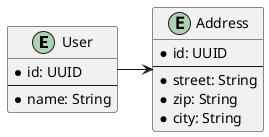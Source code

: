 @startuml

Entity User {
    * id: UUID
    ----
    * name: String
}

Entity Address {
    * id: UUID
    ----
    * street: String
    * zip: String
    * city: String
}

User -> Address

@enduml